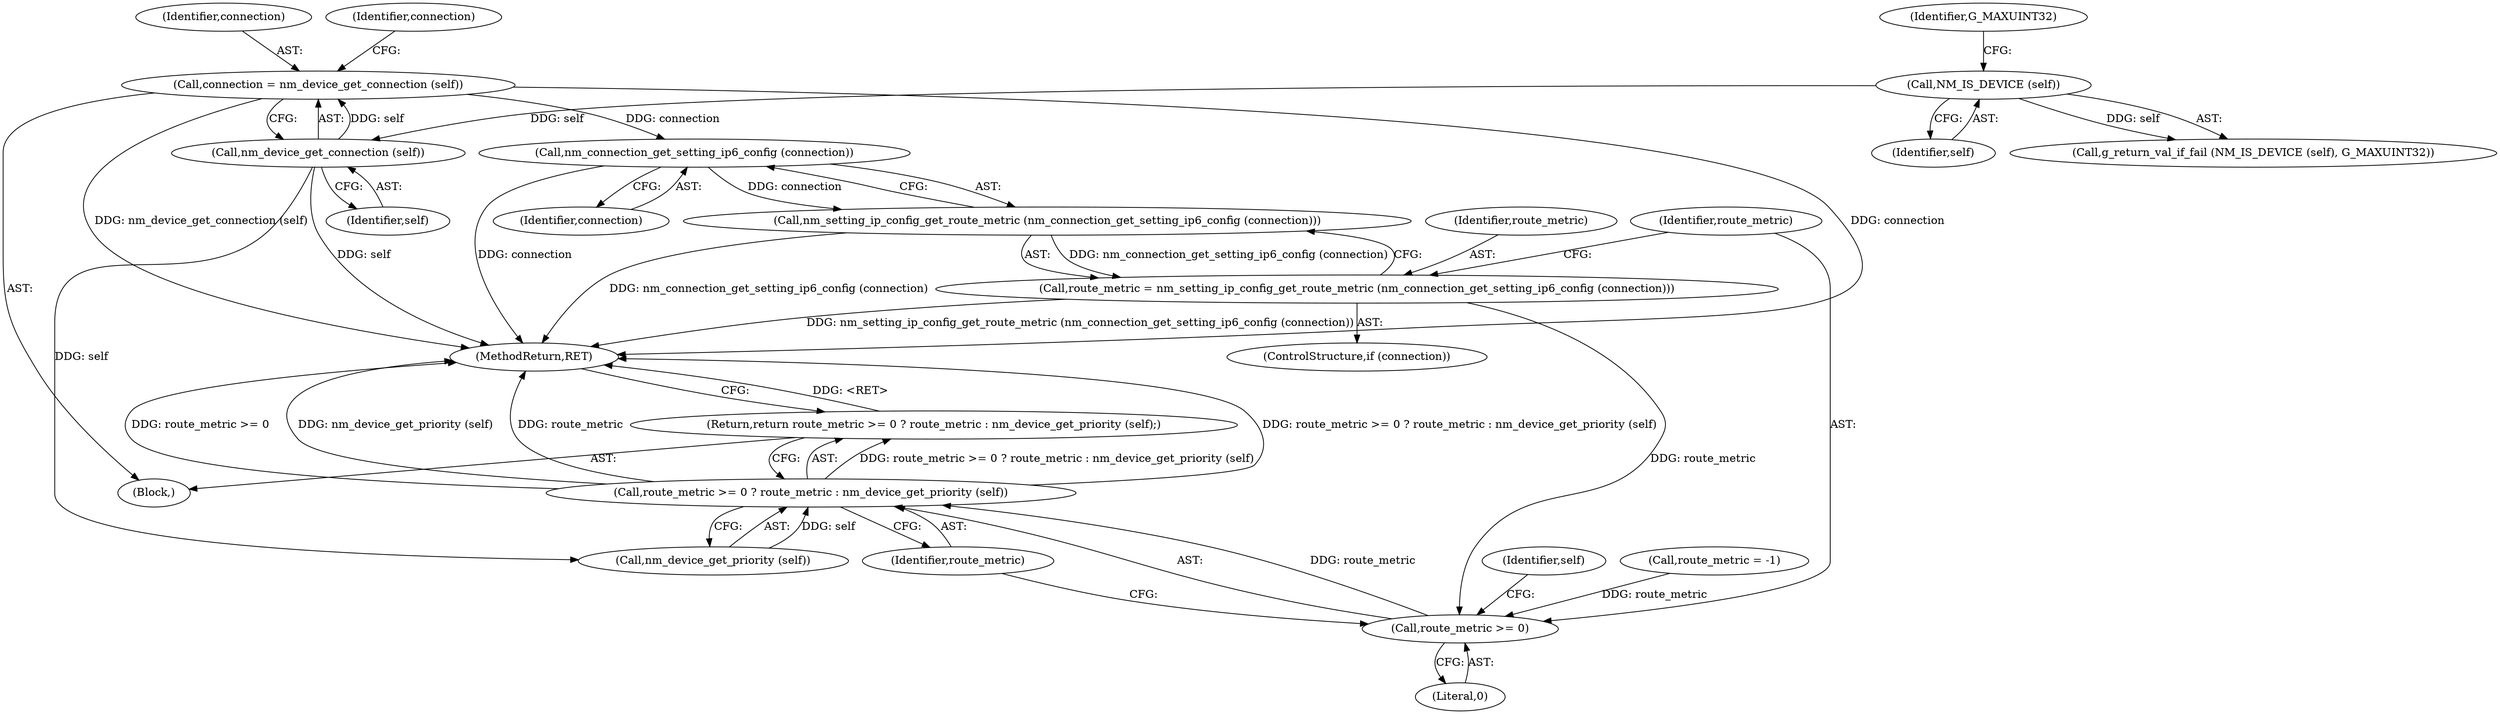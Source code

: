 digraph "0_NetworkManager_d5fc88e573fa58b93034b04d35a2454f5d28cad9@API" {
"1000711" [label="(Call,nm_connection_get_setting_ip6_config (connection))"];
"1000702" [label="(Call,connection = nm_device_get_connection (self))"];
"1000704" [label="(Call,nm_device_get_connection (self))"];
"1000699" [label="(Call,NM_IS_DEVICE (self))"];
"1000710" [label="(Call,nm_setting_ip_config_get_route_metric (nm_connection_get_setting_ip6_config (connection)))"];
"1000708" [label="(Call,route_metric = nm_setting_ip_config_get_route_metric (nm_connection_get_setting_ip6_config (connection)))"];
"1000715" [label="(Call,route_metric >= 0)"];
"1000714" [label="(Call,route_metric >= 0 ? route_metric : nm_device_get_priority (self))"];
"1000713" [label="(Return,return route_metric >= 0 ? route_metric : nm_device_get_priority (self);)"];
"1000713" [label="(Return,return route_metric >= 0 ? route_metric : nm_device_get_priority (self);)"];
"1000702" [label="(Call,connection = nm_device_get_connection (self))"];
"1000698" [label="(Call,g_return_val_if_fail (NM_IS_DEVICE (self), G_MAXUINT32))"];
"1000701" [label="(Identifier,G_MAXUINT32)"];
"1000714" [label="(Call,route_metric >= 0 ? route_metric : nm_device_get_priority (self))"];
"1000717" [label="(Literal,0)"];
"1000691" [label="(Block,)"];
"1000711" [label="(Call,nm_connection_get_setting_ip6_config (connection))"];
"1000704" [label="(Call,nm_device_get_connection (self))"];
"1000699" [label="(Call,NM_IS_DEVICE (self))"];
"1000720" [label="(Identifier,self)"];
"1000712" [label="(Identifier,connection)"];
"1000694" [label="(Call,route_metric = -1)"];
"1000705" [label="(Identifier,self)"];
"1000708" [label="(Call,route_metric = nm_setting_ip_config_get_route_metric (nm_connection_get_setting_ip6_config (connection)))"];
"1000719" [label="(Call,nm_device_get_priority (self))"];
"1000707" [label="(Identifier,connection)"];
"1000700" [label="(Identifier,self)"];
"1000716" [label="(Identifier,route_metric)"];
"1000718" [label="(Identifier,route_metric)"];
"1000715" [label="(Call,route_metric >= 0)"];
"1000703" [label="(Identifier,connection)"];
"1007368" [label="(MethodReturn,RET)"];
"1000710" [label="(Call,nm_setting_ip_config_get_route_metric (nm_connection_get_setting_ip6_config (connection)))"];
"1000709" [label="(Identifier,route_metric)"];
"1000706" [label="(ControlStructure,if (connection))"];
"1000711" -> "1000710"  [label="AST: "];
"1000711" -> "1000712"  [label="CFG: "];
"1000712" -> "1000711"  [label="AST: "];
"1000710" -> "1000711"  [label="CFG: "];
"1000711" -> "1007368"  [label="DDG: connection"];
"1000711" -> "1000710"  [label="DDG: connection"];
"1000702" -> "1000711"  [label="DDG: connection"];
"1000702" -> "1000691"  [label="AST: "];
"1000702" -> "1000704"  [label="CFG: "];
"1000703" -> "1000702"  [label="AST: "];
"1000704" -> "1000702"  [label="AST: "];
"1000707" -> "1000702"  [label="CFG: "];
"1000702" -> "1007368"  [label="DDG: connection"];
"1000702" -> "1007368"  [label="DDG: nm_device_get_connection (self)"];
"1000704" -> "1000702"  [label="DDG: self"];
"1000704" -> "1000705"  [label="CFG: "];
"1000705" -> "1000704"  [label="AST: "];
"1000704" -> "1007368"  [label="DDG: self"];
"1000699" -> "1000704"  [label="DDG: self"];
"1000704" -> "1000719"  [label="DDG: self"];
"1000699" -> "1000698"  [label="AST: "];
"1000699" -> "1000700"  [label="CFG: "];
"1000700" -> "1000699"  [label="AST: "];
"1000701" -> "1000699"  [label="CFG: "];
"1000699" -> "1000698"  [label="DDG: self"];
"1000710" -> "1000708"  [label="AST: "];
"1000708" -> "1000710"  [label="CFG: "];
"1000710" -> "1007368"  [label="DDG: nm_connection_get_setting_ip6_config (connection)"];
"1000710" -> "1000708"  [label="DDG: nm_connection_get_setting_ip6_config (connection)"];
"1000708" -> "1000706"  [label="AST: "];
"1000709" -> "1000708"  [label="AST: "];
"1000716" -> "1000708"  [label="CFG: "];
"1000708" -> "1007368"  [label="DDG: nm_setting_ip_config_get_route_metric (nm_connection_get_setting_ip6_config (connection))"];
"1000708" -> "1000715"  [label="DDG: route_metric"];
"1000715" -> "1000714"  [label="AST: "];
"1000715" -> "1000717"  [label="CFG: "];
"1000716" -> "1000715"  [label="AST: "];
"1000717" -> "1000715"  [label="AST: "];
"1000718" -> "1000715"  [label="CFG: "];
"1000720" -> "1000715"  [label="CFG: "];
"1000715" -> "1000714"  [label="DDG: route_metric"];
"1000694" -> "1000715"  [label="DDG: route_metric"];
"1000714" -> "1000713"  [label="AST: "];
"1000714" -> "1000718"  [label="CFG: "];
"1000714" -> "1000719"  [label="CFG: "];
"1000718" -> "1000714"  [label="AST: "];
"1000719" -> "1000714"  [label="AST: "];
"1000713" -> "1000714"  [label="CFG: "];
"1000714" -> "1007368"  [label="DDG: route_metric >= 0 ? route_metric : nm_device_get_priority (self)"];
"1000714" -> "1007368"  [label="DDG: route_metric >= 0"];
"1000714" -> "1007368"  [label="DDG: nm_device_get_priority (self)"];
"1000714" -> "1007368"  [label="DDG: route_metric"];
"1000714" -> "1000713"  [label="DDG: route_metric >= 0 ? route_metric : nm_device_get_priority (self)"];
"1000719" -> "1000714"  [label="DDG: self"];
"1000713" -> "1000691"  [label="AST: "];
"1007368" -> "1000713"  [label="CFG: "];
"1000713" -> "1007368"  [label="DDG: <RET>"];
}
